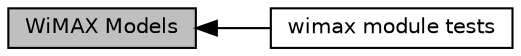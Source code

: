 digraph "WiMAX Models"
{
  edge [fontname="Helvetica",fontsize="10",labelfontname="Helvetica",labelfontsize="10"];
  node [fontname="Helvetica",fontsize="10",shape=box];
  rankdir=LR;
  Node2 [label="wimax module tests",height=0.2,width=0.4,color="black", fillcolor="white", style="filled",URL="$group__wimax-test.html",tooltip=" "];
  Node1 [label="WiMAX Models",height=0.2,width=0.4,color="black", fillcolor="grey75", style="filled", fontcolor="black",tooltip="This section documents the API of the ns-3 wimax module."];
  Node1->Node2 [shape=plaintext, dir="back", style="solid"];
}
